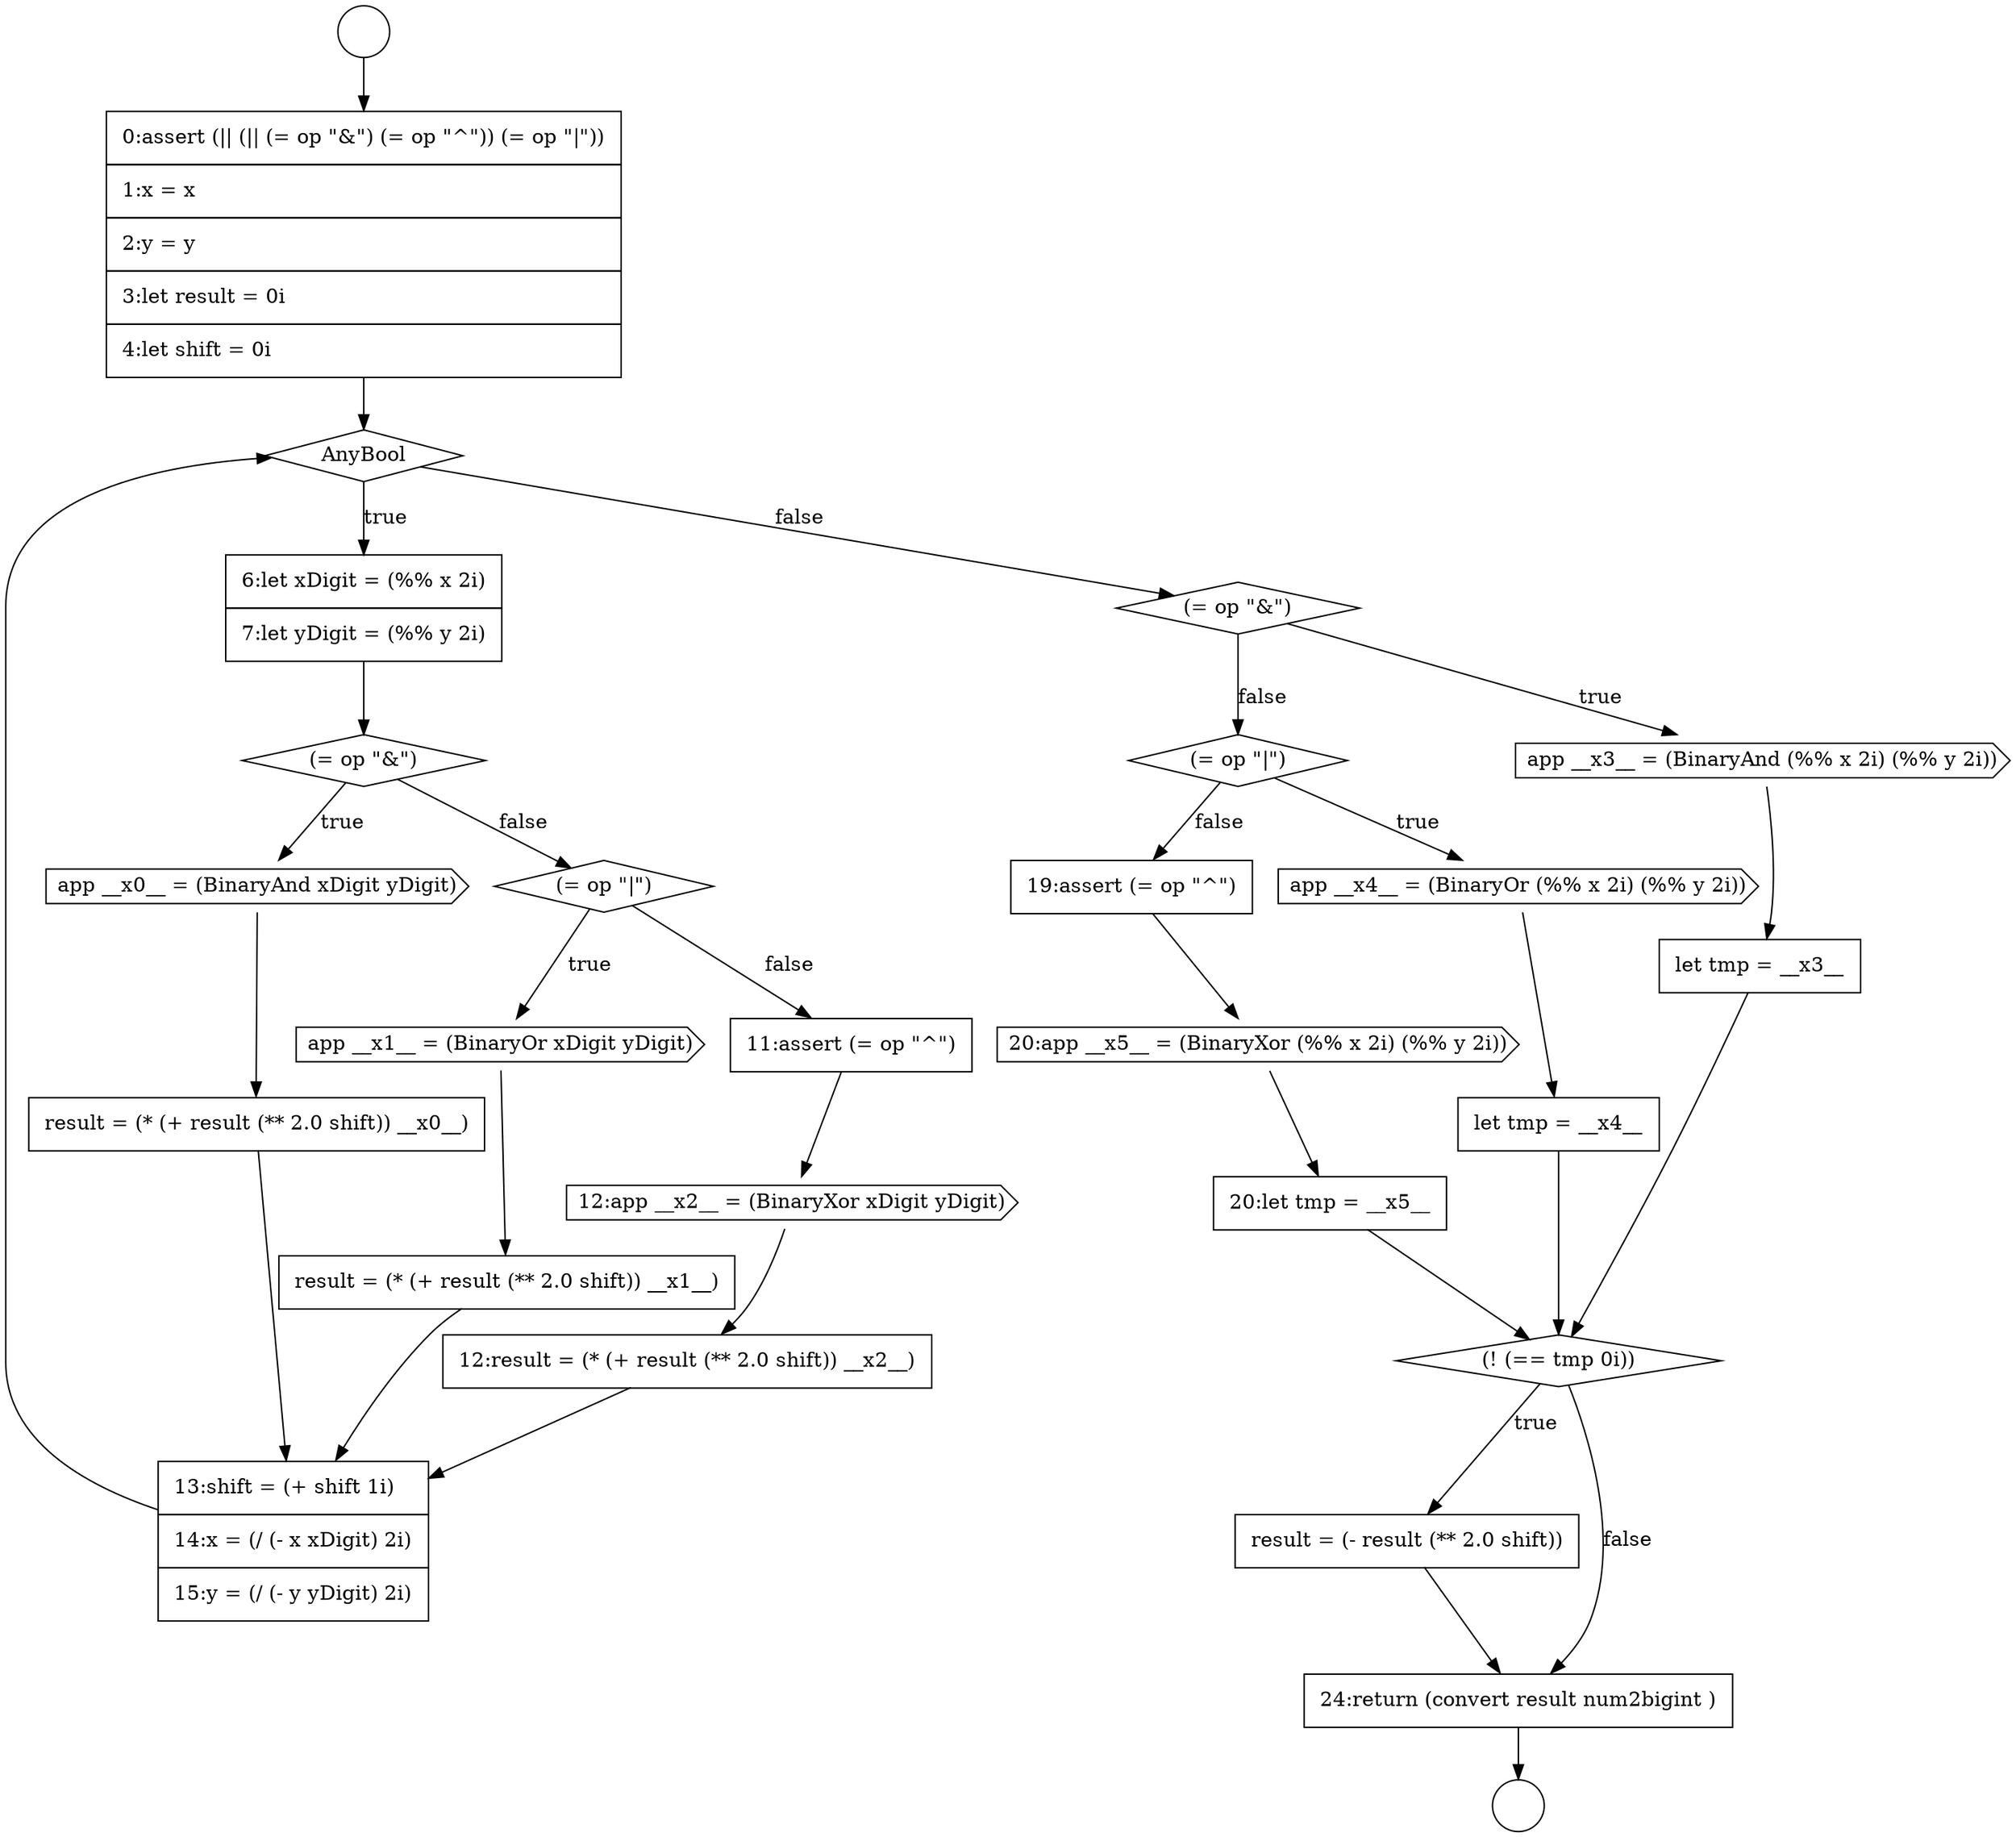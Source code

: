 digraph {
  node0 [shape=circle label=" " color="black" fillcolor="white" style=filled]
  node5 [shape=diamond, label=<<font color="black">(= op &quot;&amp;&quot;)</font>> color="black" fillcolor="white" style=filled]
  node10 [shape=none, margin=0, label=<<font color="black">
    <table border="0" cellborder="1" cellspacing="0" cellpadding="10">
      <tr><td align="left">result = (* (+ result (** 2.0 shift)) __x1__)</td></tr>
    </table>
  </font>> color="black" fillcolor="white" style=filled]
  node14 [shape=none, margin=0, label=<<font color="black">
    <table border="0" cellborder="1" cellspacing="0" cellpadding="10">
      <tr><td align="left">13:shift = (+ shift 1i)</td></tr>
      <tr><td align="left">14:x = (/ (- x xDigit) 2i)</td></tr>
      <tr><td align="left">15:y = (/ (- y yDigit) 2i)</td></tr>
    </table>
  </font>> color="black" fillcolor="white" style=filled]
  node20 [shape=none, margin=0, label=<<font color="black">
    <table border="0" cellborder="1" cellspacing="0" cellpadding="10">
      <tr><td align="left">let tmp = __x4__</td></tr>
    </table>
  </font>> color="black" fillcolor="white" style=filled]
  node1 [shape=circle label=" " color="black" fillcolor="white" style=filled]
  node6 [shape=cds, label=<<font color="black">app __x0__ = (BinaryAnd xDigit yDigit)</font>> color="black" fillcolor="white" style=filled]
  node21 [shape=none, margin=0, label=<<font color="black">
    <table border="0" cellborder="1" cellspacing="0" cellpadding="10">
      <tr><td align="left">19:assert (= op &quot;^&quot;)</td></tr>
    </table>
  </font>> color="black" fillcolor="white" style=filled]
  node9 [shape=cds, label=<<font color="black">app __x1__ = (BinaryOr xDigit yDigit)</font>> color="black" fillcolor="white" style=filled]
  node13 [shape=none, margin=0, label=<<font color="black">
    <table border="0" cellborder="1" cellspacing="0" cellpadding="10">
      <tr><td align="left">12:result = (* (+ result (** 2.0 shift)) __x2__)</td></tr>
    </table>
  </font>> color="black" fillcolor="white" style=filled]
  node2 [shape=none, margin=0, label=<<font color="black">
    <table border="0" cellborder="1" cellspacing="0" cellpadding="10">
      <tr><td align="left">0:assert (|| (|| (= op &quot;&amp;&quot;) (= op &quot;^&quot;)) (= op &quot;|&quot;))</td></tr>
      <tr><td align="left">1:x = x</td></tr>
      <tr><td align="left">2:y = y</td></tr>
      <tr><td align="left">3:let result = 0i</td></tr>
      <tr><td align="left">4:let shift = 0i</td></tr>
    </table>
  </font>> color="black" fillcolor="white" style=filled]
  node17 [shape=none, margin=0, label=<<font color="black">
    <table border="0" cellborder="1" cellspacing="0" cellpadding="10">
      <tr><td align="left">let tmp = __x3__</td></tr>
    </table>
  </font>> color="black" fillcolor="white" style=filled]
  node22 [shape=cds, label=<<font color="black">20:app __x5__ = (BinaryXor (%% x 2i) (%% y 2i))</font>> color="black" fillcolor="white" style=filled]
  node12 [shape=cds, label=<<font color="black">12:app __x2__ = (BinaryXor xDigit yDigit)</font>> color="black" fillcolor="white" style=filled]
  node7 [shape=none, margin=0, label=<<font color="black">
    <table border="0" cellborder="1" cellspacing="0" cellpadding="10">
      <tr><td align="left">result = (* (+ result (** 2.0 shift)) __x0__)</td></tr>
    </table>
  </font>> color="black" fillcolor="white" style=filled]
  node3 [shape=diamond, label=<<font color="black">AnyBool</font>> color="black" fillcolor="white" style=filled]
  node18 [shape=diamond, label=<<font color="black">(= op &quot;|&quot;)</font>> color="black" fillcolor="white" style=filled]
  node16 [shape=cds, label=<<font color="black">app __x3__ = (BinaryAnd (%% x 2i) (%% y 2i))</font>> color="black" fillcolor="white" style=filled]
  node11 [shape=none, margin=0, label=<<font color="black">
    <table border="0" cellborder="1" cellspacing="0" cellpadding="10">
      <tr><td align="left">11:assert (= op &quot;^&quot;)</td></tr>
    </table>
  </font>> color="black" fillcolor="white" style=filled]
  node8 [shape=diamond, label=<<font color="black">(= op &quot;|&quot;)</font>> color="black" fillcolor="white" style=filled]
  node19 [shape=cds, label=<<font color="black">app __x4__ = (BinaryOr (%% x 2i) (%% y 2i))</font>> color="black" fillcolor="white" style=filled]
  node4 [shape=none, margin=0, label=<<font color="black">
    <table border="0" cellborder="1" cellspacing="0" cellpadding="10">
      <tr><td align="left">6:let xDigit = (%% x 2i)</td></tr>
      <tr><td align="left">7:let yDigit = (%% y 2i)</td></tr>
    </table>
  </font>> color="black" fillcolor="white" style=filled]
  node15 [shape=diamond, label=<<font color="black">(= op &quot;&amp;&quot;)</font>> color="black" fillcolor="white" style=filled]
  node24 [shape=diamond, label=<<font color="black">(! (== tmp 0i))</font>> color="black" fillcolor="white" style=filled]
  node25 [shape=none, margin=0, label=<<font color="black">
    <table border="0" cellborder="1" cellspacing="0" cellpadding="10">
      <tr><td align="left">result = (- result (** 2.0 shift))</td></tr>
    </table>
  </font>> color="black" fillcolor="white" style=filled]
  node26 [shape=none, margin=0, label=<<font color="black">
    <table border="0" cellborder="1" cellspacing="0" cellpadding="10">
      <tr><td align="left">24:return (convert result num2bigint )</td></tr>
    </table>
  </font>> color="black" fillcolor="white" style=filled]
  node23 [shape=none, margin=0, label=<<font color="black">
    <table border="0" cellborder="1" cellspacing="0" cellpadding="10">
      <tr><td align="left">20:let tmp = __x5__</td></tr>
    </table>
  </font>> color="black" fillcolor="white" style=filled]
  node3 -> node4 [label=<<font color="black">true</font>> color="black"]
  node3 -> node15 [label=<<font color="black">false</font>> color="black"]
  node17 -> node24 [ color="black"]
  node26 -> node1 [ color="black"]
  node2 -> node3 [ color="black"]
  node11 -> node12 [ color="black"]
  node12 -> node13 [ color="black"]
  node0 -> node2 [ color="black"]
  node9 -> node10 [ color="black"]
  node23 -> node24 [ color="black"]
  node21 -> node22 [ color="black"]
  node15 -> node16 [label=<<font color="black">true</font>> color="black"]
  node15 -> node18 [label=<<font color="black">false</font>> color="black"]
  node18 -> node19 [label=<<font color="black">true</font>> color="black"]
  node18 -> node21 [label=<<font color="black">false</font>> color="black"]
  node19 -> node20 [ color="black"]
  node13 -> node14 [ color="black"]
  node14 -> node3 [ color="black"]
  node8 -> node9 [label=<<font color="black">true</font>> color="black"]
  node8 -> node11 [label=<<font color="black">false</font>> color="black"]
  node22 -> node23 [ color="black"]
  node6 -> node7 [ color="black"]
  node10 -> node14 [ color="black"]
  node4 -> node5 [ color="black"]
  node7 -> node14 [ color="black"]
  node25 -> node26 [ color="black"]
  node20 -> node24 [ color="black"]
  node24 -> node25 [label=<<font color="black">true</font>> color="black"]
  node24 -> node26 [label=<<font color="black">false</font>> color="black"]
  node5 -> node6 [label=<<font color="black">true</font>> color="black"]
  node5 -> node8 [label=<<font color="black">false</font>> color="black"]
  node16 -> node17 [ color="black"]
}
